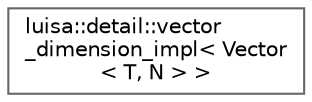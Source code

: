 digraph "类继承关系图"
{
 // LATEX_PDF_SIZE
  bgcolor="transparent";
  edge [fontname=Helvetica,fontsize=10,labelfontname=Helvetica,labelfontsize=10];
  node [fontname=Helvetica,fontsize=10,shape=box,height=0.2,width=0.4];
  rankdir="LR";
  Node0 [id="Node000000",label="luisa::detail::vector\l_dimension_impl\< Vector\l\< T, N \> \>",height=0.2,width=0.4,color="grey40", fillcolor="white", style="filled",URL="$structluisa_1_1detail_1_1vector__dimension__impl_3_01_vector_3_01_t_00_01_n_01_4_01_4.html",tooltip=" "];
}
